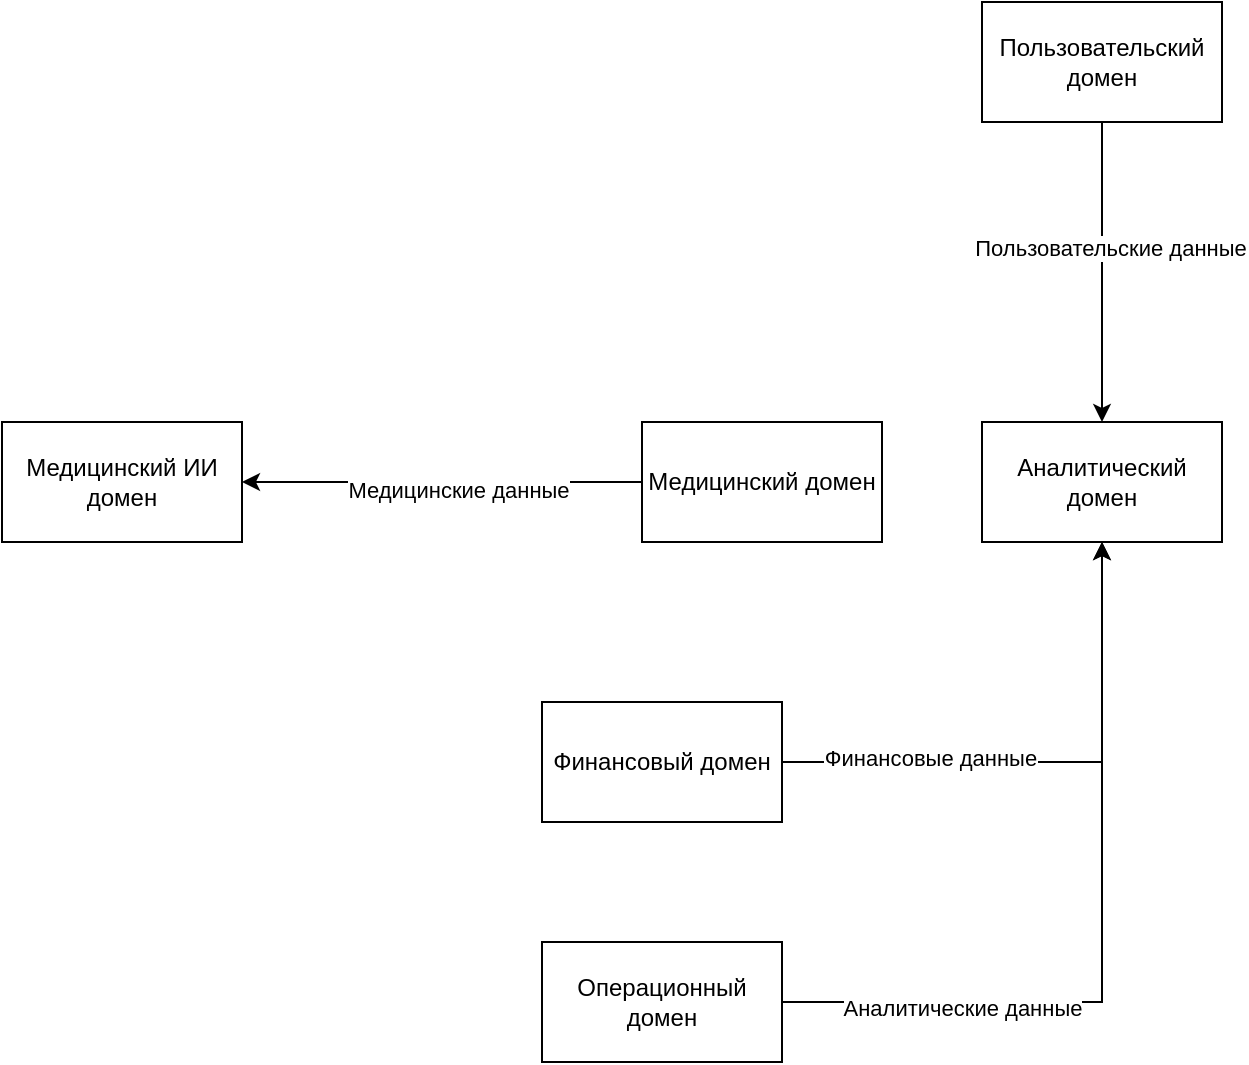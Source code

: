 <mxfile version="26.0.6">
  <diagram name="Страница — 1" id="v-CqK8m1W-iMPDRArlWF">
    <mxGraphModel dx="2637" dy="991" grid="1" gridSize="10" guides="1" tooltips="1" connect="1" arrows="1" fold="1" page="1" pageScale="1" pageWidth="827" pageHeight="1169" math="0" shadow="0">
      <root>
        <mxCell id="0" />
        <mxCell id="1" parent="0" />
        <mxCell id="d6qvty1agFoo5PzQy7P5-10" style="edgeStyle=orthogonalEdgeStyle;rounded=0;orthogonalLoop=1;jettySize=auto;html=1;" edge="1" parent="1" source="d6qvty1agFoo5PzQy7P5-1" target="d6qvty1agFoo5PzQy7P5-7">
          <mxGeometry relative="1" as="geometry" />
        </mxCell>
        <mxCell id="d6qvty1agFoo5PzQy7P5-14" value="Финансовые данные" style="edgeLabel;html=1;align=center;verticalAlign=middle;resizable=0;points=[];" vertex="1" connectable="0" parent="d6qvty1agFoo5PzQy7P5-10">
          <mxGeometry x="-0.452" y="2" relative="1" as="geometry">
            <mxPoint as="offset" />
          </mxGeometry>
        </mxCell>
        <mxCell id="d6qvty1agFoo5PzQy7P5-1" value="Финансовый домен" style="rounded=0;whiteSpace=wrap;html=1;" vertex="1" parent="1">
          <mxGeometry x="180" y="450" width="120" height="60" as="geometry" />
        </mxCell>
        <mxCell id="d6qvty1agFoo5PzQy7P5-9" style="edgeStyle=orthogonalEdgeStyle;rounded=0;orthogonalLoop=1;jettySize=auto;html=1;entryX=0.5;entryY=0;entryDx=0;entryDy=0;" edge="1" parent="1" source="d6qvty1agFoo5PzQy7P5-3" target="d6qvty1agFoo5PzQy7P5-7">
          <mxGeometry relative="1" as="geometry" />
        </mxCell>
        <mxCell id="d6qvty1agFoo5PzQy7P5-17" value="Пользовательские данные" style="edgeLabel;html=1;align=center;verticalAlign=middle;resizable=0;points=[];" vertex="1" connectable="0" parent="d6qvty1agFoo5PzQy7P5-9">
          <mxGeometry x="-0.16" y="4" relative="1" as="geometry">
            <mxPoint as="offset" />
          </mxGeometry>
        </mxCell>
        <mxCell id="d6qvty1agFoo5PzQy7P5-3" value="Пользовательский домен" style="rounded=0;whiteSpace=wrap;html=1;" vertex="1" parent="1">
          <mxGeometry x="400" y="100" width="120" height="60" as="geometry" />
        </mxCell>
        <mxCell id="d6qvty1agFoo5PzQy7P5-12" style="edgeStyle=orthogonalEdgeStyle;rounded=0;orthogonalLoop=1;jettySize=auto;html=1;entryX=1;entryY=0.5;entryDx=0;entryDy=0;" edge="1" parent="1" source="d6qvty1agFoo5PzQy7P5-4" target="d6qvty1agFoo5PzQy7P5-6">
          <mxGeometry relative="1" as="geometry" />
        </mxCell>
        <mxCell id="d6qvty1agFoo5PzQy7P5-13" value="Медицинские данные" style="edgeLabel;html=1;align=center;verticalAlign=middle;resizable=0;points=[];" vertex="1" connectable="0" parent="d6qvty1agFoo5PzQy7P5-12">
          <mxGeometry x="-0.08" y="4" relative="1" as="geometry">
            <mxPoint as="offset" />
          </mxGeometry>
        </mxCell>
        <mxCell id="d6qvty1agFoo5PzQy7P5-4" value="Медицинский домен" style="rounded=0;whiteSpace=wrap;html=1;" vertex="1" parent="1">
          <mxGeometry x="230" y="310" width="120" height="60" as="geometry" />
        </mxCell>
        <mxCell id="d6qvty1agFoo5PzQy7P5-11" style="edgeStyle=orthogonalEdgeStyle;rounded=0;orthogonalLoop=1;jettySize=auto;html=1;" edge="1" parent="1" source="d6qvty1agFoo5PzQy7P5-5" target="d6qvty1agFoo5PzQy7P5-7">
          <mxGeometry relative="1" as="geometry" />
        </mxCell>
        <mxCell id="d6qvty1agFoo5PzQy7P5-16" value="Аналитические данные" style="edgeLabel;html=1;align=center;verticalAlign=middle;resizable=0;points=[];" vertex="1" connectable="0" parent="d6qvty1agFoo5PzQy7P5-11">
          <mxGeometry x="-0.538" y="-3" relative="1" as="geometry">
            <mxPoint as="offset" />
          </mxGeometry>
        </mxCell>
        <mxCell id="d6qvty1agFoo5PzQy7P5-5" value="Операционный домен" style="rounded=0;whiteSpace=wrap;html=1;" vertex="1" parent="1">
          <mxGeometry x="180" y="570" width="120" height="60" as="geometry" />
        </mxCell>
        <mxCell id="d6qvty1agFoo5PzQy7P5-6" value="Медицинский ИИ домен" style="rounded=0;whiteSpace=wrap;html=1;" vertex="1" parent="1">
          <mxGeometry x="-90" y="310" width="120" height="60" as="geometry" />
        </mxCell>
        <mxCell id="d6qvty1agFoo5PzQy7P5-7" value="Аналитический домен" style="rounded=0;whiteSpace=wrap;html=1;" vertex="1" parent="1">
          <mxGeometry x="400" y="310" width="120" height="60" as="geometry" />
        </mxCell>
      </root>
    </mxGraphModel>
  </diagram>
</mxfile>
